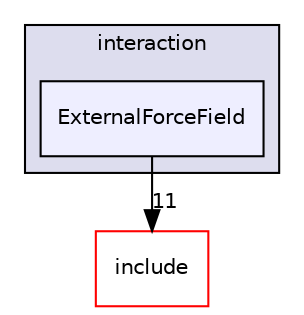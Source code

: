 digraph "/root/scrimmage/scrimmage/src/plugins/interaction/ExternalForceField" {
  compound=true
  node [ fontsize="10", fontname="Helvetica"];
  edge [ labelfontsize="10", labelfontname="Helvetica"];
  subgraph clusterdir_00cc353c998af5f011e8667e057a10ee {
    graph [ bgcolor="#ddddee", pencolor="black", label="interaction" fontname="Helvetica", fontsize="10", URL="dir_00cc353c998af5f011e8667e057a10ee.html"]
  dir_18358441837f4cb0340af973a5a22b69 [shape=box, label="ExternalForceField", style="filled", fillcolor="#eeeeff", pencolor="black", URL="dir_18358441837f4cb0340af973a5a22b69.html"];
  }
  dir_d44c64559bbebec7f509842c48db8b23 [shape=box label="include" fillcolor="white" style="filled" color="red" URL="dir_d44c64559bbebec7f509842c48db8b23.html"];
  dir_18358441837f4cb0340af973a5a22b69->dir_d44c64559bbebec7f509842c48db8b23 [headlabel="11", labeldistance=1.5 headhref="dir_000226_000004.html"];
}
